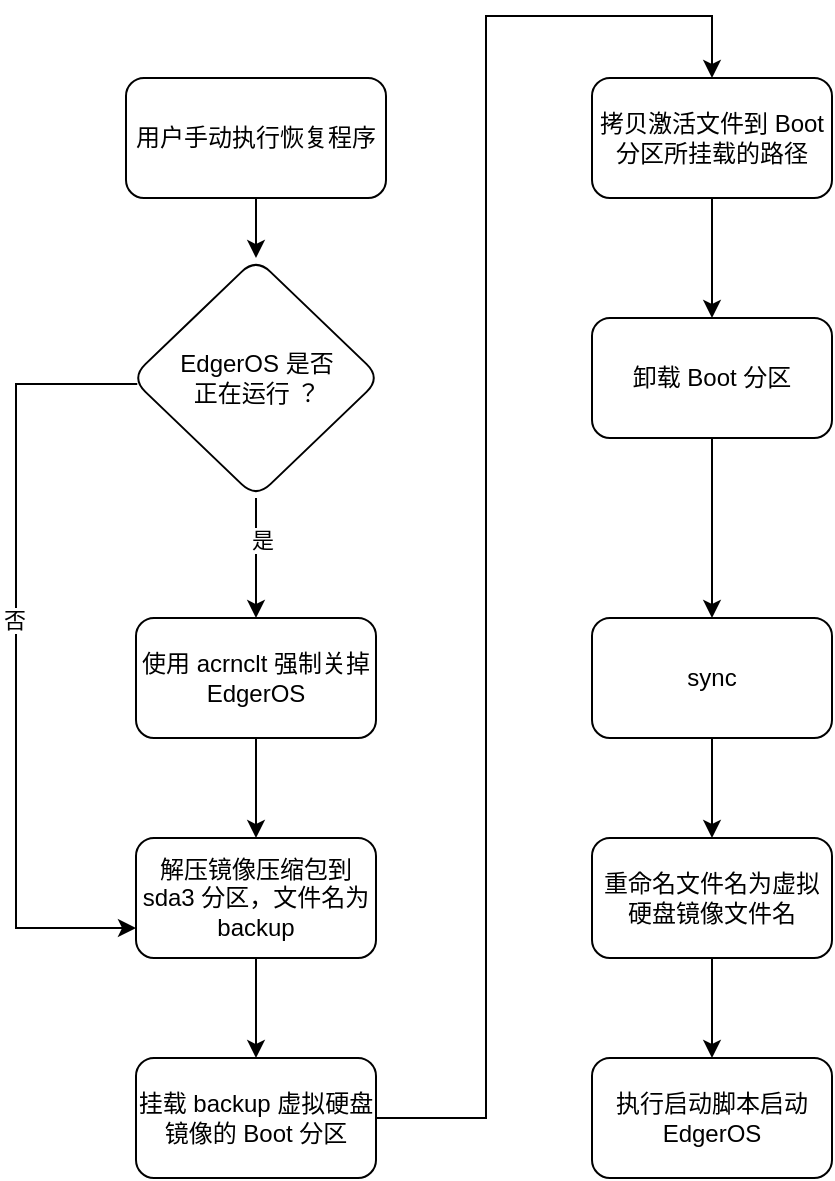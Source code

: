 <mxfile version="20.2.2" type="github">
  <diagram id="C5RBs43oDa-KdzZeNtuy" name="Page-1">
    <mxGraphModel dx="1422" dy="762" grid="0" gridSize="10" guides="1" tooltips="1" connect="1" arrows="1" fold="1" page="1" pageScale="1" pageWidth="827" pageHeight="1169" math="0" shadow="0">
      <root>
        <mxCell id="WIyWlLk6GJQsqaUBKTNV-0" />
        <mxCell id="WIyWlLk6GJQsqaUBKTNV-1" parent="WIyWlLk6GJQsqaUBKTNV-0" />
        <mxCell id="gS-gUmE_YttaVzdTsZu5-10" value="" style="edgeStyle=orthogonalEdgeStyle;rounded=0;orthogonalLoop=1;jettySize=auto;html=1;" edge="1" parent="WIyWlLk6GJQsqaUBKTNV-1" source="gS-gUmE_YttaVzdTsZu5-0" target="gS-gUmE_YttaVzdTsZu5-9">
          <mxGeometry relative="1" as="geometry" />
        </mxCell>
        <mxCell id="gS-gUmE_YttaVzdTsZu5-0" value="用户手动执行恢复程序" style="rounded=1;whiteSpace=wrap;html=1;fontSize=12;glass=0;strokeWidth=1;shadow=0;" vertex="1" parent="WIyWlLk6GJQsqaUBKTNV-1">
          <mxGeometry x="212" y="162" width="130" height="60" as="geometry" />
        </mxCell>
        <mxCell id="gS-gUmE_YttaVzdTsZu5-12" value="" style="edgeStyle=orthogonalEdgeStyle;rounded=0;orthogonalLoop=1;jettySize=auto;html=1;" edge="1" parent="WIyWlLk6GJQsqaUBKTNV-1" source="gS-gUmE_YttaVzdTsZu5-9" target="gS-gUmE_YttaVzdTsZu5-11">
          <mxGeometry relative="1" as="geometry" />
        </mxCell>
        <mxCell id="gS-gUmE_YttaVzdTsZu5-13" value="是" style="edgeLabel;html=1;align=center;verticalAlign=middle;resizable=0;points=[];" vertex="1" connectable="0" parent="gS-gUmE_YttaVzdTsZu5-12">
          <mxGeometry x="-0.309" y="3" relative="1" as="geometry">
            <mxPoint as="offset" />
          </mxGeometry>
        </mxCell>
        <mxCell id="gS-gUmE_YttaVzdTsZu5-23" style="edgeStyle=orthogonalEdgeStyle;rounded=0;orthogonalLoop=1;jettySize=auto;html=1;entryX=0;entryY=0.75;entryDx=0;entryDy=0;" edge="1" parent="WIyWlLk6GJQsqaUBKTNV-1" source="gS-gUmE_YttaVzdTsZu5-9" target="gS-gUmE_YttaVzdTsZu5-14">
          <mxGeometry relative="1" as="geometry">
            <mxPoint x="101" y="595" as="targetPoint" />
            <Array as="points">
              <mxPoint x="157" y="315" />
              <mxPoint x="157" y="587" />
            </Array>
          </mxGeometry>
        </mxCell>
        <mxCell id="gS-gUmE_YttaVzdTsZu5-24" value="否" style="edgeLabel;html=1;align=center;verticalAlign=middle;resizable=0;points=[];" vertex="1" connectable="0" parent="gS-gUmE_YttaVzdTsZu5-23">
          <mxGeometry x="-0.09" y="-1" relative="1" as="geometry">
            <mxPoint as="offset" />
          </mxGeometry>
        </mxCell>
        <mxCell id="gS-gUmE_YttaVzdTsZu5-9" value="EdgerOS 是否&lt;br&gt;正在运行 ？" style="rhombus;whiteSpace=wrap;html=1;rounded=1;glass=0;strokeWidth=1;shadow=0;" vertex="1" parent="WIyWlLk6GJQsqaUBKTNV-1">
          <mxGeometry x="214.5" y="252" width="125" height="120" as="geometry" />
        </mxCell>
        <mxCell id="gS-gUmE_YttaVzdTsZu5-15" value="" style="edgeStyle=orthogonalEdgeStyle;rounded=0;orthogonalLoop=1;jettySize=auto;html=1;" edge="1" parent="WIyWlLk6GJQsqaUBKTNV-1" source="gS-gUmE_YttaVzdTsZu5-11" target="gS-gUmE_YttaVzdTsZu5-14">
          <mxGeometry relative="1" as="geometry" />
        </mxCell>
        <mxCell id="gS-gUmE_YttaVzdTsZu5-11" value="使用 acrnclt 强制关掉 EdgerOS" style="whiteSpace=wrap;html=1;rounded=1;glass=0;strokeWidth=1;shadow=0;" vertex="1" parent="WIyWlLk6GJQsqaUBKTNV-1">
          <mxGeometry x="217" y="432" width="120" height="60" as="geometry" />
        </mxCell>
        <mxCell id="gS-gUmE_YttaVzdTsZu5-43" style="edgeStyle=orthogonalEdgeStyle;rounded=0;orthogonalLoop=1;jettySize=auto;html=1;exitX=0.5;exitY=1;exitDx=0;exitDy=0;" edge="1" parent="WIyWlLk6GJQsqaUBKTNV-1" source="gS-gUmE_YttaVzdTsZu5-14" target="gS-gUmE_YttaVzdTsZu5-28">
          <mxGeometry relative="1" as="geometry" />
        </mxCell>
        <mxCell id="gS-gUmE_YttaVzdTsZu5-14" value="解压镜像压缩包到 sda3 分区，文件名为 backup" style="whiteSpace=wrap;html=1;rounded=1;glass=0;strokeWidth=1;shadow=0;" vertex="1" parent="WIyWlLk6GJQsqaUBKTNV-1">
          <mxGeometry x="217" y="542" width="120" height="60" as="geometry" />
        </mxCell>
        <mxCell id="gS-gUmE_YttaVzdTsZu5-25" value="执行启动脚本启动 EdgerOS" style="whiteSpace=wrap;html=1;rounded=1;glass=0;strokeWidth=1;shadow=0;" vertex="1" parent="WIyWlLk6GJQsqaUBKTNV-1">
          <mxGeometry x="445" y="652" width="120" height="60" as="geometry" />
        </mxCell>
        <mxCell id="gS-gUmE_YttaVzdTsZu5-35" style="edgeStyle=orthogonalEdgeStyle;rounded=0;orthogonalLoop=1;jettySize=auto;html=1;exitX=0.5;exitY=1;exitDx=0;exitDy=0;entryX=0.5;entryY=0;entryDx=0;entryDy=0;" edge="1" parent="WIyWlLk6GJQsqaUBKTNV-1" source="gS-gUmE_YttaVzdTsZu5-26" target="gS-gUmE_YttaVzdTsZu5-25">
          <mxGeometry relative="1" as="geometry" />
        </mxCell>
        <mxCell id="gS-gUmE_YttaVzdTsZu5-26" value="重命名文件名为虚拟硬盘镜像文件名" style="whiteSpace=wrap;html=1;rounded=1;glass=0;strokeWidth=1;shadow=0;" vertex="1" parent="WIyWlLk6GJQsqaUBKTNV-1">
          <mxGeometry x="445" y="542" width="120" height="60" as="geometry" />
        </mxCell>
        <mxCell id="gS-gUmE_YttaVzdTsZu5-31" value="" style="edgeStyle=orthogonalEdgeStyle;rounded=0;orthogonalLoop=1;jettySize=auto;html=1;" edge="1" parent="WIyWlLk6GJQsqaUBKTNV-1" source="gS-gUmE_YttaVzdTsZu5-28" target="gS-gUmE_YttaVzdTsZu5-30">
          <mxGeometry relative="1" as="geometry">
            <Array as="points">
              <mxPoint x="392" y="682" />
              <mxPoint x="392" y="131" />
              <mxPoint x="505" y="131" />
            </Array>
          </mxGeometry>
        </mxCell>
        <mxCell id="gS-gUmE_YttaVzdTsZu5-28" value="挂载 backup 虚拟硬盘镜像的 Boot 分区" style="whiteSpace=wrap;html=1;rounded=1;glass=0;strokeWidth=1;shadow=0;" vertex="1" parent="WIyWlLk6GJQsqaUBKTNV-1">
          <mxGeometry x="217" y="652" width="120" height="60" as="geometry" />
        </mxCell>
        <mxCell id="gS-gUmE_YttaVzdTsZu5-39" value="" style="edgeStyle=orthogonalEdgeStyle;rounded=0;orthogonalLoop=1;jettySize=auto;html=1;" edge="1" parent="WIyWlLk6GJQsqaUBKTNV-1" source="gS-gUmE_YttaVzdTsZu5-30" target="gS-gUmE_YttaVzdTsZu5-38">
          <mxGeometry relative="1" as="geometry" />
        </mxCell>
        <mxCell id="gS-gUmE_YttaVzdTsZu5-30" value="拷贝激活文件到 Boot 分区所挂载的路径" style="whiteSpace=wrap;html=1;rounded=1;glass=0;strokeWidth=1;shadow=0;" vertex="1" parent="WIyWlLk6GJQsqaUBKTNV-1">
          <mxGeometry x="445" y="162" width="120" height="60" as="geometry" />
        </mxCell>
        <mxCell id="gS-gUmE_YttaVzdTsZu5-41" value="" style="edgeStyle=orthogonalEdgeStyle;rounded=0;orthogonalLoop=1;jettySize=auto;html=1;" edge="1" parent="WIyWlLk6GJQsqaUBKTNV-1" source="gS-gUmE_YttaVzdTsZu5-38" target="gS-gUmE_YttaVzdTsZu5-40">
          <mxGeometry relative="1" as="geometry" />
        </mxCell>
        <mxCell id="gS-gUmE_YttaVzdTsZu5-38" value="卸载 Boot 分区" style="whiteSpace=wrap;html=1;rounded=1;glass=0;strokeWidth=1;shadow=0;" vertex="1" parent="WIyWlLk6GJQsqaUBKTNV-1">
          <mxGeometry x="445" y="282" width="120" height="60" as="geometry" />
        </mxCell>
        <mxCell id="gS-gUmE_YttaVzdTsZu5-42" style="edgeStyle=orthogonalEdgeStyle;rounded=0;orthogonalLoop=1;jettySize=auto;html=1;" edge="1" parent="WIyWlLk6GJQsqaUBKTNV-1" source="gS-gUmE_YttaVzdTsZu5-40" target="gS-gUmE_YttaVzdTsZu5-26">
          <mxGeometry relative="1" as="geometry" />
        </mxCell>
        <mxCell id="gS-gUmE_YttaVzdTsZu5-40" value="sync" style="whiteSpace=wrap;html=1;rounded=1;glass=0;strokeWidth=1;shadow=0;" vertex="1" parent="WIyWlLk6GJQsqaUBKTNV-1">
          <mxGeometry x="445" y="432" width="120" height="60" as="geometry" />
        </mxCell>
      </root>
    </mxGraphModel>
  </diagram>
</mxfile>
